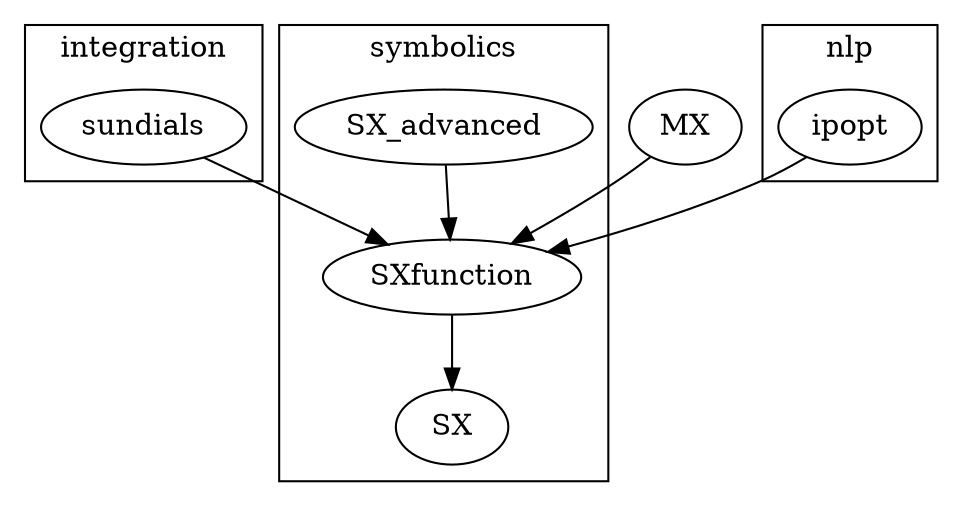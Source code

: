   digraph overview {
    URL="mybasurl/"
    sundials [URL="integration/sundials.pdf"];
    SX [URL="symbolics/sx.pdf"];
    SX_advanced [URL="symbolics/sx_advanced.pdf"];
    SXfunction [URL="symbolics/sxfunction.pdf"]
    MX [URL="symbolics/mx.pdf"];
    ipopt [URL="nlp/ipopt.pdf"];  
    subgraph cluster_integration { label="integration";URL="integration";sundials; }
    subgraph cluster_symbolics { label="symbolics";URL="symbolics";SX;SX_advanced; SXfunction; }
    subgraph cluster_nlp { label="nlp";URL="nlp";ipopt; }
  
  SXfunction -> SX;
  SX_advanced -> SXfunction;
  MX -> SXfunction;
	sundials -> SXfunction;
  ipopt -> SXfunction;

}
